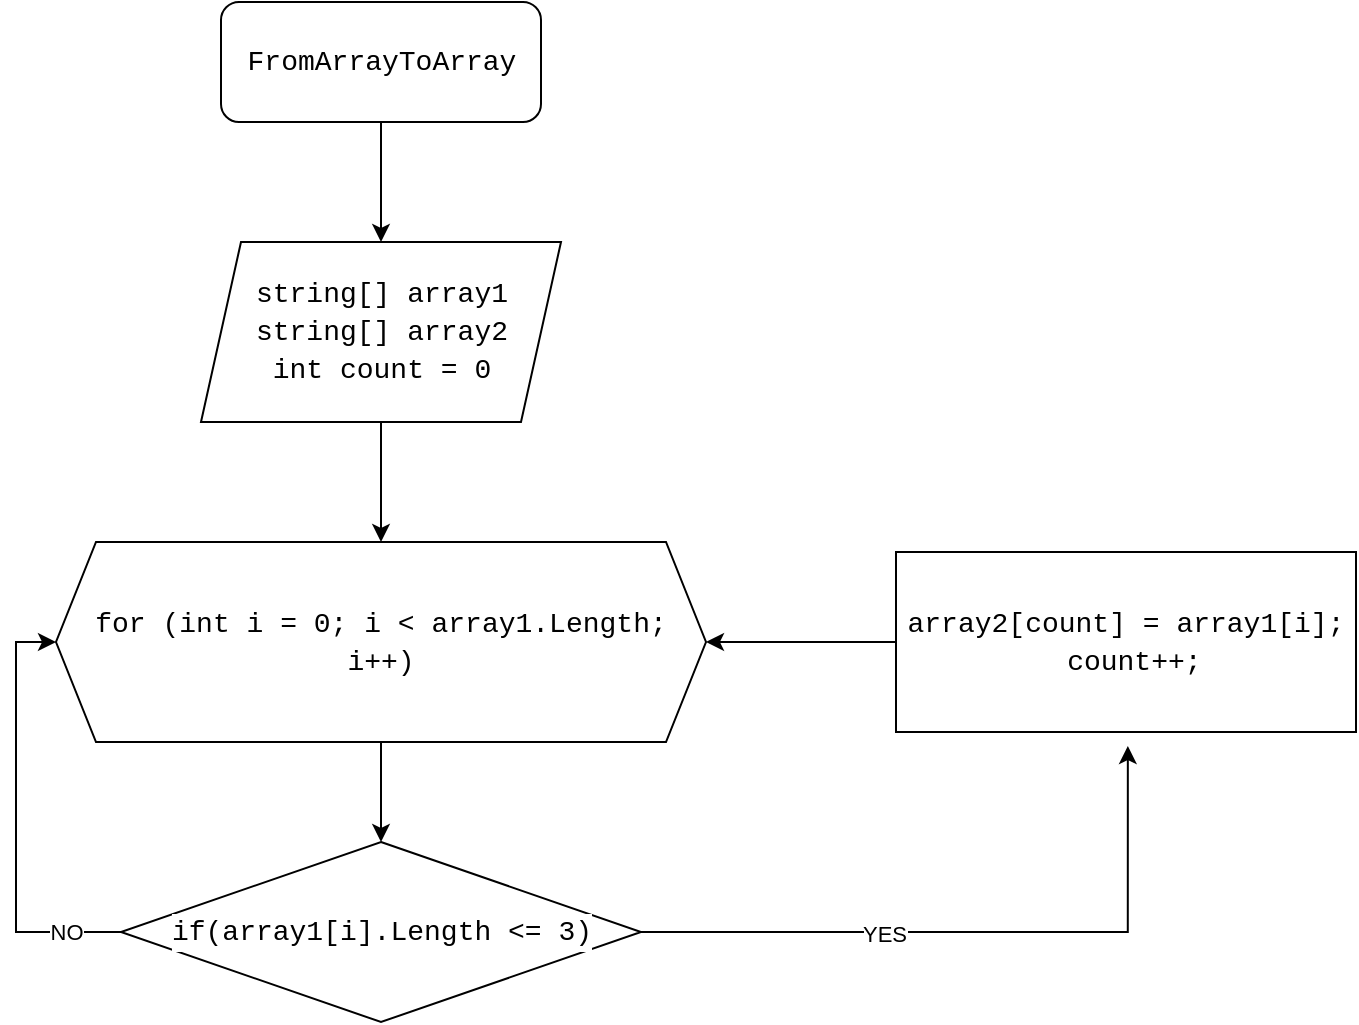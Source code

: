 <mxfile version="21.7.2" type="onedrive">
  <diagram name="Страница — 1" id="dbDYh2LWrucgkwsMzz3S">
    <mxGraphModel grid="1" page="1" gridSize="10" guides="1" tooltips="1" connect="1" arrows="1" fold="1" pageScale="1" pageWidth="827" pageHeight="1169" math="0" shadow="0">
      <root>
        <mxCell id="0" />
        <mxCell id="1" parent="0" />
        <mxCell id="EHgYleoc0wG1EBn8XQmc-4" style="edgeStyle=orthogonalEdgeStyle;rounded=0;orthogonalLoop=1;jettySize=auto;html=1;" edge="1" parent="1" source="EHgYleoc0wG1EBn8XQmc-2" target="EHgYleoc0wG1EBn8XQmc-3">
          <mxGeometry relative="1" as="geometry" />
        </mxCell>
        <mxCell id="EHgYleoc0wG1EBn8XQmc-2" value="&lt;div style=&quot;font-family: Consolas, &amp;quot;Courier New&amp;quot;, monospace; font-size: 14px; line-height: 19px;&quot;&gt;&lt;div style=&quot;line-height: 19px;&quot;&gt;&lt;div style=&quot;line-height: 19px;&quot;&gt;FromArrayToArray&lt;/div&gt;&lt;/div&gt;&lt;/div&gt;" style="rounded=1;whiteSpace=wrap;html=1;labelBackgroundColor=none;fontColor=#000000;" vertex="1" parent="1">
          <mxGeometry x="152.5" y="50" width="160" height="60" as="geometry" />
        </mxCell>
        <mxCell id="EHgYleoc0wG1EBn8XQmc-6" style="edgeStyle=orthogonalEdgeStyle;rounded=0;orthogonalLoop=1;jettySize=auto;html=1;entryX=0.5;entryY=0;entryDx=0;entryDy=0;" edge="1" parent="1" source="EHgYleoc0wG1EBn8XQmc-3" target="EHgYleoc0wG1EBn8XQmc-5">
          <mxGeometry relative="1" as="geometry" />
        </mxCell>
        <mxCell id="EHgYleoc0wG1EBn8XQmc-3" value="&lt;div style=&quot;font-family: Consolas, &amp;quot;Courier New&amp;quot;, monospace; font-size: 14px; line-height: 19px;&quot;&gt;string[] &lt;span style=&quot;&quot;&gt;array1&lt;/span&gt;&lt;/div&gt;&lt;div style=&quot;font-family: Consolas, &amp;quot;Courier New&amp;quot;, monospace; font-size: 14px; line-height: 19px;&quot;&gt;string[]&amp;nbsp;&lt;span style=&quot;border-color: var(--border-color);&quot;&gt;array2&lt;/span&gt;&lt;br&gt;&lt;/div&gt;&lt;div style=&quot;font-family: Consolas, &amp;quot;Courier New&amp;quot;, monospace; font-size: 14px; line-height: 19px;&quot;&gt;&lt;span style=&quot;border-color: var(--border-color);&quot;&gt;int count = 0&lt;/span&gt;&lt;/div&gt;" style="shape=parallelogram;perimeter=parallelogramPerimeter;whiteSpace=wrap;html=1;fixedSize=1;labelBackgroundColor=default;fontColor=#000000;" vertex="1" parent="1">
          <mxGeometry x="142.5" y="170" width="180" height="90" as="geometry" />
        </mxCell>
        <mxCell id="EHgYleoc0wG1EBn8XQmc-8" style="edgeStyle=orthogonalEdgeStyle;rounded=0;orthogonalLoop=1;jettySize=auto;html=1;entryX=0.5;entryY=0;entryDx=0;entryDy=0;" edge="1" parent="1" source="EHgYleoc0wG1EBn8XQmc-5" target="EHgYleoc0wG1EBn8XQmc-7">
          <mxGeometry relative="1" as="geometry" />
        </mxCell>
        <mxCell id="EHgYleoc0wG1EBn8XQmc-5" value="&lt;div style=&quot;font-family: Consolas, &amp;quot;Courier New&amp;quot;, monospace; font-size: 14px; line-height: 19px;&quot;&gt;for (&lt;span style=&quot;&quot;&gt;int&lt;/span&gt; &lt;span style=&quot;&quot;&gt;i&lt;/span&gt; = &lt;span style=&quot;&quot;&gt;0&lt;/span&gt;; &lt;span style=&quot;&quot;&gt;i&lt;/span&gt; &amp;lt; &lt;span style=&quot;&quot;&gt;array1&lt;/span&gt;.Length; &lt;span style=&quot;&quot;&gt;i&lt;/span&gt;++)&lt;/div&gt;" style="shape=hexagon;perimeter=hexagonPerimeter2;whiteSpace=wrap;html=1;fixedSize=1;strokeColor=#000000;fillColor=#FFFFFF;fontColor=#000000;labelBackgroundColor=none;" vertex="1" parent="1">
          <mxGeometry x="70" y="320" width="325" height="100" as="geometry" />
        </mxCell>
        <mxCell id="EHgYleoc0wG1EBn8XQmc-10" style="edgeStyle=orthogonalEdgeStyle;rounded=0;orthogonalLoop=1;jettySize=auto;html=1;entryX=0.504;entryY=1.078;entryDx=0;entryDy=0;entryPerimeter=0;" edge="1" parent="1" source="EHgYleoc0wG1EBn8XQmc-7" target="EHgYleoc0wG1EBn8XQmc-9">
          <mxGeometry relative="1" as="geometry" />
        </mxCell>
        <mxCell id="EHgYleoc0wG1EBn8XQmc-12" value="YES" style="edgeLabel;html=1;align=center;verticalAlign=middle;resizable=0;points=[];" connectable="0" vertex="1" parent="EHgYleoc0wG1EBn8XQmc-10">
          <mxGeometry x="-0.278" y="-1" relative="1" as="geometry">
            <mxPoint as="offset" />
          </mxGeometry>
        </mxCell>
        <mxCell id="EHgYleoc0wG1EBn8XQmc-13" style="edgeStyle=orthogonalEdgeStyle;rounded=0;orthogonalLoop=1;jettySize=auto;html=1;entryX=0;entryY=0.5;entryDx=0;entryDy=0;" edge="1" parent="1" source="EHgYleoc0wG1EBn8XQmc-7" target="EHgYleoc0wG1EBn8XQmc-5">
          <mxGeometry relative="1" as="geometry">
            <Array as="points">
              <mxPoint x="50" y="515" />
              <mxPoint x="50" y="370" />
            </Array>
          </mxGeometry>
        </mxCell>
        <mxCell id="EHgYleoc0wG1EBn8XQmc-14" value="NO" style="edgeLabel;html=1;align=center;verticalAlign=middle;resizable=0;points=[];" connectable="0" vertex="1" parent="EHgYleoc0wG1EBn8XQmc-13">
          <mxGeometry x="-0.738" relative="1" as="geometry">
            <mxPoint x="1" as="offset" />
          </mxGeometry>
        </mxCell>
        <mxCell id="EHgYleoc0wG1EBn8XQmc-7" value="&lt;div style=&quot;font-family: Consolas, &amp;quot;Courier New&amp;quot;, monospace; font-size: 14px; line-height: 19px;&quot;&gt;if(&lt;span style=&quot;&quot;&gt;array1&lt;/span&gt;[&lt;span style=&quot;&quot;&gt;i&lt;/span&gt;].Length &amp;lt;= &lt;span style=&quot;&quot;&gt;3&lt;/span&gt;)&lt;/div&gt;" style="rhombus;whiteSpace=wrap;html=1;labelBackgroundColor=default;fontColor=#000000;" vertex="1" parent="1">
          <mxGeometry x="102.5" y="470" width="260" height="90" as="geometry" />
        </mxCell>
        <mxCell id="EHgYleoc0wG1EBn8XQmc-11" style="edgeStyle=orthogonalEdgeStyle;rounded=0;orthogonalLoop=1;jettySize=auto;html=1;entryX=1;entryY=0.5;entryDx=0;entryDy=0;" edge="1" parent="1" source="EHgYleoc0wG1EBn8XQmc-9" target="EHgYleoc0wG1EBn8XQmc-5">
          <mxGeometry relative="1" as="geometry" />
        </mxCell>
        <mxCell id="EHgYleoc0wG1EBn8XQmc-9" value="&lt;div style=&quot;font-family: Consolas, &amp;quot;Courier New&amp;quot;, monospace; font-size: 14px; line-height: 19px;&quot;&gt;&lt;div&gt;array2[&lt;span style=&quot;&quot;&gt;count&lt;/span&gt;] = &lt;span style=&quot;&quot;&gt;array1&lt;/span&gt;[&lt;span style=&quot;&quot;&gt;i&lt;/span&gt;];&lt;/div&gt;&lt;div&gt;&amp;nbsp;&lt;span style=&quot;&quot;&gt;count&lt;/span&gt;++;&lt;/div&gt;&lt;/div&gt;" style="rounded=0;whiteSpace=wrap;html=1;labelBackgroundColor=default;fontColor=#000000;" vertex="1" parent="1">
          <mxGeometry x="490" y="325" width="230" height="90" as="geometry" />
        </mxCell>
      </root>
    </mxGraphModel>
  </diagram>
</mxfile>
